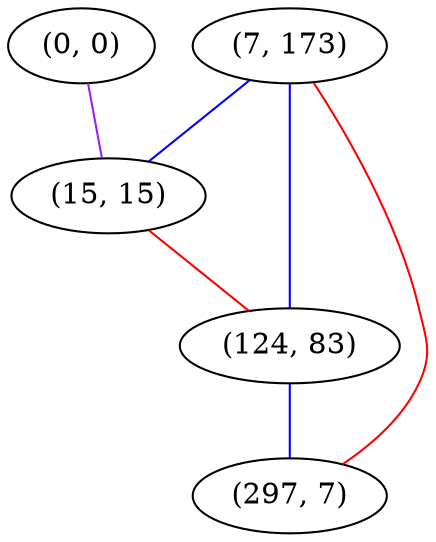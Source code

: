 graph "" {
"(0, 0)";
"(7, 173)";
"(15, 15)";
"(124, 83)";
"(297, 7)";
"(0, 0)" -- "(15, 15)"  [color=purple, key=0, weight=4];
"(7, 173)" -- "(15, 15)"  [color=blue, key=0, weight=3];
"(7, 173)" -- "(124, 83)"  [color=blue, key=0, weight=3];
"(7, 173)" -- "(297, 7)"  [color=red, key=0, weight=1];
"(15, 15)" -- "(124, 83)"  [color=red, key=0, weight=1];
"(124, 83)" -- "(297, 7)"  [color=blue, key=0, weight=3];
}
